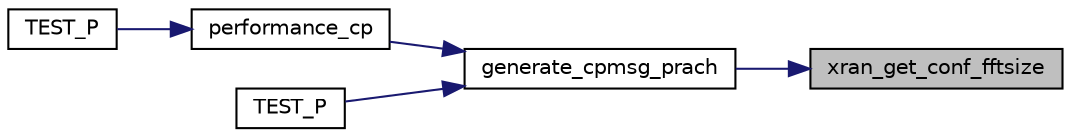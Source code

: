 digraph "xran_get_conf_fftsize"
{
 // LATEX_PDF_SIZE
  edge [fontname="Helvetica",fontsize="10",labelfontname="Helvetica",labelfontsize="10"];
  node [fontname="Helvetica",fontsize="10",shape=record];
  rankdir="RL";
  Node1 [label="xran_get_conf_fftsize",height=0.2,width=0.4,color="black", fillcolor="grey75", style="filled", fontcolor="black",tooltip="Get the configuration of FFT size for RU."];
  Node1 -> Node2 [dir="back",color="midnightblue",fontsize="10",style="solid",fontname="Helvetica"];
  Node2 [label="generate_cpmsg_prach",height=0.2,width=0.4,color="black", fillcolor="white", style="filled",URL="$xran__common_8h.html#ab8a6ed3cee8fa183142d0c23d0b4971d",tooltip=" "];
  Node2 -> Node3 [dir="back",color="midnightblue",fontsize="10",style="solid",fontname="Helvetica"];
  Node3 [label="performance_cp",height=0.2,width=0.4,color="black", fillcolor="white", style="filled",URL="$prach__performance_8cc.html#a540e426541deb753f7c69d8df5d5b090",tooltip=" "];
  Node3 -> Node4 [dir="back",color="midnightblue",fontsize="10",style="solid",fontname="Helvetica"];
  Node4 [label="TEST_P",height=0.2,width=0.4,color="black", fillcolor="white", style="filled",URL="$prach__performance_8cc.html#a048e029f091d3d395e44cc24b3f197ee",tooltip=" "];
  Node2 -> Node5 [dir="back",color="midnightblue",fontsize="10",style="solid",fontname="Helvetica"];
  Node5 [label="TEST_P",height=0.2,width=0.4,color="black", fillcolor="white", style="filled",URL="$prach__functional_8cc.html#a62307393b7f454a2b348ada67997b796",tooltip=" "];
}
